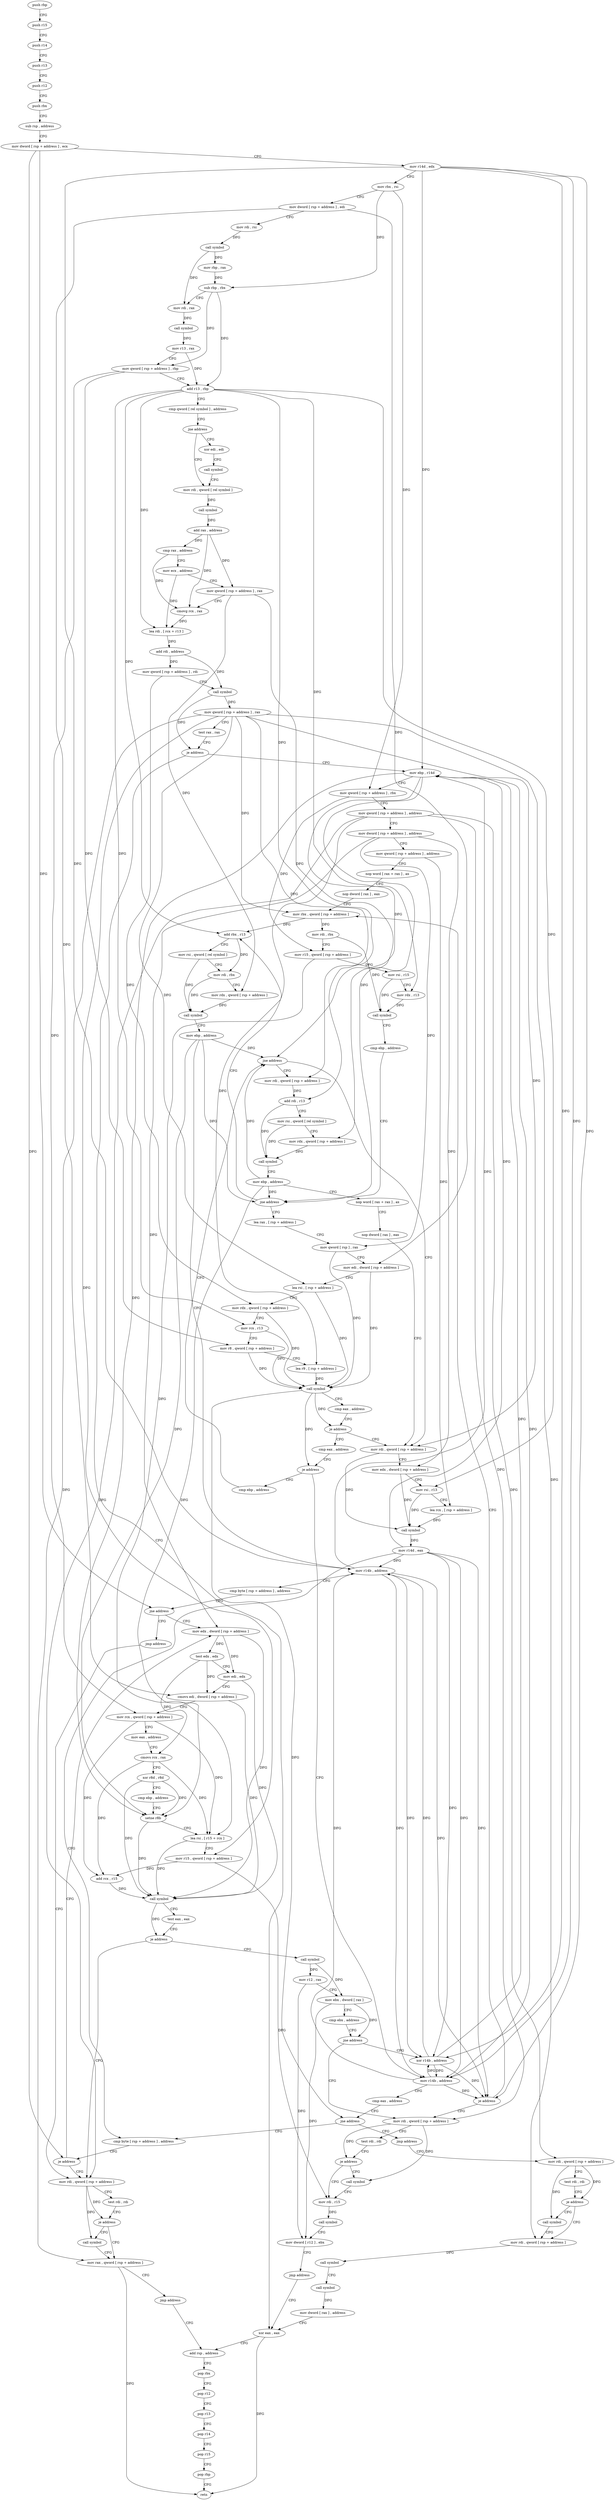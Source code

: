 digraph "func" {
"4231936" [label = "push rbp" ]
"4231937" [label = "push r15" ]
"4231939" [label = "push r14" ]
"4231941" [label = "push r13" ]
"4231943" [label = "push r12" ]
"4231945" [label = "push rbx" ]
"4231946" [label = "sub rsp , address" ]
"4231950" [label = "mov dword [ rsp + address ] , ecx" ]
"4231954" [label = "mov r14d , edx" ]
"4231957" [label = "mov rbx , rsi" ]
"4231960" [label = "mov dword [ rsp + address ] , edi" ]
"4231964" [label = "mov rdi , rsi" ]
"4231967" [label = "call symbol" ]
"4231972" [label = "mov rbp , rax" ]
"4231975" [label = "sub rbp , rbx" ]
"4231978" [label = "mov rdi , rax" ]
"4231981" [label = "call symbol" ]
"4231986" [label = "mov r13 , rax" ]
"4231989" [label = "mov qword [ rsp + address ] , rbp" ]
"4231994" [label = "add r13 , rbp" ]
"4231997" [label = "cmp qword [ rel symbol ] , address" ]
"4232005" [label = "jne address" ]
"4232014" [label = "mov rdi , qword [ rel symbol ]" ]
"4232007" [label = "xor edi , edi" ]
"4232021" [label = "call symbol" ]
"4232026" [label = "add rax , address" ]
"4232030" [label = "cmp rax , address" ]
"4232034" [label = "mov ecx , address" ]
"4232039" [label = "mov qword [ rsp + address ] , rax" ]
"4232044" [label = "cmovg rcx , rax" ]
"4232048" [label = "lea rdi , [ rcx + r13 ]" ]
"4232052" [label = "add rdi , address" ]
"4232056" [label = "mov qword [ rsp + address ] , rdi" ]
"4232061" [label = "call symbol" ]
"4232066" [label = "mov qword [ rsp + address ] , rax" ]
"4232071" [label = "test rax , rax" ]
"4232074" [label = "je address" ]
"4232522" [label = "xor eax , eax" ]
"4232080" [label = "mov ebp , r14d" ]
"4232009" [label = "call symbol" ]
"4232524" [label = "add rsp , address" ]
"4232083" [label = "mov qword [ rsp + address ] , rbx" ]
"4232088" [label = "mov qword [ rsp + address ] , address" ]
"4232097" [label = "mov dword [ rsp + address ] , address" ]
"4232105" [label = "mov qword [ rsp + address ] , address" ]
"4232114" [label = "nop word [ rax + rax ] , ax" ]
"4232124" [label = "nop dword [ rax ] , eax" ]
"4232128" [label = "mov rbx , qword [ rsp + address ]" ]
"4232208" [label = "lea rax , [ rsp + address ]" ]
"4232213" [label = "mov qword [ rsp ] , rax" ]
"4232217" [label = "mov edi , dword [ rsp + address ]" ]
"4232221" [label = "lea rsi , [ rsp + address ]" ]
"4232226" [label = "mov rdx , qword [ rsp + address ]" ]
"4232231" [label = "mov rcx , r13" ]
"4232234" [label = "mov r8 , qword [ rsp + address ]" ]
"4232239" [label = "lea r9 , [ rsp + address ]" ]
"4232244" [label = "call symbol" ]
"4232249" [label = "cmp eax , address" ]
"4232252" [label = "je address" ]
"4232320" [label = "mov rdi , qword [ rsp + address ]" ]
"4232254" [label = "cmp eax , address" ]
"4232157" [label = "add rbx , r13" ]
"4232160" [label = "mov rsi , qword [ rel symbol ]" ]
"4232167" [label = "mov rdi , rbx" ]
"4232170" [label = "mov rdx , qword [ rsp + address ]" ]
"4232175" [label = "call symbol" ]
"4232180" [label = "mov ebp , address" ]
"4232185" [label = "mov r14b , address" ]
"4232188" [label = "cmp byte [ rsp + address ] , address" ]
"4232193" [label = "jne address" ]
"4232352" [label = "mov edx , dword [ rsp + address ]" ]
"4232199" [label = "jmp address" ]
"4232325" [label = "mov edx , dword [ rsp + address ]" ]
"4232329" [label = "mov rsi , r13" ]
"4232332" [label = "lea rcx , [ rsp + address ]" ]
"4232337" [label = "call symbol" ]
"4232342" [label = "mov r14d , eax" ]
"4232345" [label = "cmp byte [ rsp + address ] , address" ]
"4232257" [label = "je address" ]
"4232272" [label = "cmp ebp , address" ]
"4232259" [label = "mov r14b , address" ]
"4232356" [label = "test edx , edx" ]
"4232358" [label = "mov edi , edx" ]
"4232360" [label = "cmovs edi , dword [ rsp + address ]" ]
"4232365" [label = "mov rcx , qword [ rsp + address ]" ]
"4232370" [label = "mov eax , address" ]
"4232375" [label = "cmovs rcx , rax" ]
"4232379" [label = "xor r8d , r8d" ]
"4232382" [label = "cmp ebp , address" ]
"4232385" [label = "setne r8b" ]
"4232389" [label = "lea rsi , [ r15 + rcx ]" ]
"4232393" [label = "mov r15 , qword [ rsp + address ]" ]
"4232398" [label = "add rcx , r15" ]
"4232401" [label = "call symbol" ]
"4232406" [label = "test eax , eax" ]
"4232408" [label = "je address" ]
"4232464" [label = "mov rdi , qword [ rsp + address ]" ]
"4232410" [label = "call symbol" ]
"4232469" [label = "test rdi , rdi" ]
"4232472" [label = "je address" ]
"4232479" [label = "mov rax , qword [ rsp + address ]" ]
"4232474" [label = "call symbol" ]
"4232275" [label = "jne address" ]
"4232277" [label = "mov rdi , qword [ rsp + address ]" ]
"4232262" [label = "cmp eax , address" ]
"4232265" [label = "jne address" ]
"4232267" [label = "jmp address" ]
"4232415" [label = "mov r12 , rax" ]
"4232418" [label = "mov ebx , dword [ rax ]" ]
"4232420" [label = "cmp ebx , address" ]
"4232423" [label = "jne address" ]
"4232435" [label = "mov rdi , qword [ rsp + address ]" ]
"4232425" [label = "xor r14b , address" ]
"4232484" [label = "jmp address" ]
"4232282" [label = "add rdi , r13" ]
"4232285" [label = "mov rsi , qword [ rel symbol ]" ]
"4232292" [label = "mov rdx , qword [ rsp + address ]" ]
"4232297" [label = "call symbol" ]
"4232302" [label = "mov ebp , address" ]
"4232307" [label = "nop word [ rax + rax ] , ax" ]
"4232317" [label = "nop dword [ rax ] , eax" ]
"4232350" [label = "je address" ]
"4232486" [label = "mov rdi , qword [ rsp + address ]" ]
"4232440" [label = "test rdi , rdi" ]
"4232443" [label = "je address" ]
"4232450" [label = "mov rdi , r15" ]
"4232445" [label = "call symbol" ]
"4232429" [label = "je address" ]
"4232528" [label = "pop rbx" ]
"4232529" [label = "pop r12" ]
"4232531" [label = "pop r13" ]
"4232533" [label = "pop r14" ]
"4232535" [label = "pop r15" ]
"4232537" [label = "pop rbp" ]
"4232538" [label = "retn" ]
"4232491" [label = "test rdi , rdi" ]
"4232494" [label = "je address" ]
"4232501" [label = "mov rdi , qword [ rsp + address ]" ]
"4232496" [label = "call symbol" ]
"4232453" [label = "call symbol" ]
"4232458" [label = "mov dword [ r12 ] , ebx" ]
"4232462" [label = "jmp address" ]
"4232133" [label = "mov rdi , rbx" ]
"4232136" [label = "mov r15 , qword [ rsp + address ]" ]
"4232141" [label = "mov rsi , r15" ]
"4232144" [label = "mov rdx , r13" ]
"4232147" [label = "call symbol" ]
"4232152" [label = "cmp ebp , address" ]
"4232155" [label = "jne address" ]
"4232506" [label = "call symbol" ]
"4232511" [label = "call symbol" ]
"4232516" [label = "mov dword [ rax ] , address" ]
"4231936" -> "4231937" [ label = "CFG" ]
"4231937" -> "4231939" [ label = "CFG" ]
"4231939" -> "4231941" [ label = "CFG" ]
"4231941" -> "4231943" [ label = "CFG" ]
"4231943" -> "4231945" [ label = "CFG" ]
"4231945" -> "4231946" [ label = "CFG" ]
"4231946" -> "4231950" [ label = "CFG" ]
"4231950" -> "4231954" [ label = "CFG" ]
"4231950" -> "4232193" [ label = "DFG" ]
"4231950" -> "4232350" [ label = "DFG" ]
"4231954" -> "4231957" [ label = "CFG" ]
"4231954" -> "4232080" [ label = "DFG" ]
"4231954" -> "4232185" [ label = "DFG" ]
"4231954" -> "4232259" [ label = "DFG" ]
"4231954" -> "4232425" [ label = "DFG" ]
"4231954" -> "4232429" [ label = "DFG" ]
"4231957" -> "4231960" [ label = "CFG" ]
"4231957" -> "4231975" [ label = "DFG" ]
"4231957" -> "4232083" [ label = "DFG" ]
"4231960" -> "4231964" [ label = "CFG" ]
"4231960" -> "4232217" [ label = "DFG" ]
"4231960" -> "4232360" [ label = "DFG" ]
"4231964" -> "4231967" [ label = "DFG" ]
"4231967" -> "4231972" [ label = "DFG" ]
"4231967" -> "4231978" [ label = "DFG" ]
"4231972" -> "4231975" [ label = "DFG" ]
"4231975" -> "4231978" [ label = "CFG" ]
"4231975" -> "4231989" [ label = "DFG" ]
"4231975" -> "4231994" [ label = "DFG" ]
"4231978" -> "4231981" [ label = "DFG" ]
"4231981" -> "4231986" [ label = "DFG" ]
"4231986" -> "4231989" [ label = "CFG" ]
"4231986" -> "4231994" [ label = "DFG" ]
"4231989" -> "4231994" [ label = "CFG" ]
"4231989" -> "4232234" [ label = "DFG" ]
"4231989" -> "4232365" [ label = "DFG" ]
"4231994" -> "4231997" [ label = "CFG" ]
"4231994" -> "4232048" [ label = "DFG" ]
"4231994" -> "4232144" [ label = "DFG" ]
"4231994" -> "4232231" [ label = "DFG" ]
"4231994" -> "4232157" [ label = "DFG" ]
"4231994" -> "4232329" [ label = "DFG" ]
"4231994" -> "4232282" [ label = "DFG" ]
"4231997" -> "4232005" [ label = "CFG" ]
"4232005" -> "4232014" [ label = "CFG" ]
"4232005" -> "4232007" [ label = "CFG" ]
"4232014" -> "4232021" [ label = "DFG" ]
"4232007" -> "4232009" [ label = "CFG" ]
"4232021" -> "4232026" [ label = "DFG" ]
"4232026" -> "4232030" [ label = "DFG" ]
"4232026" -> "4232039" [ label = "DFG" ]
"4232026" -> "4232044" [ label = "DFG" ]
"4232030" -> "4232034" [ label = "CFG" ]
"4232030" -> "4232044" [ label = "DFG" ]
"4232034" -> "4232039" [ label = "CFG" ]
"4232034" -> "4232048" [ label = "DFG" ]
"4232039" -> "4232044" [ label = "CFG" ]
"4232039" -> "4232170" [ label = "DFG" ]
"4232039" -> "4232292" [ label = "DFG" ]
"4232044" -> "4232048" [ label = "DFG" ]
"4232048" -> "4232052" [ label = "DFG" ]
"4232052" -> "4232056" [ label = "DFG" ]
"4232052" -> "4232061" [ label = "DFG" ]
"4232056" -> "4232061" [ label = "CFG" ]
"4232056" -> "4232226" [ label = "DFG" ]
"4232061" -> "4232066" [ label = "DFG" ]
"4232061" -> "4232074" [ label = "DFG" ]
"4232066" -> "4232071" [ label = "CFG" ]
"4232066" -> "4232128" [ label = "DFG" ]
"4232066" -> "4232320" [ label = "DFG" ]
"4232066" -> "4232277" [ label = "DFG" ]
"4232066" -> "4232393" [ label = "DFG" ]
"4232066" -> "4232479" [ label = "DFG" ]
"4232066" -> "4232501" [ label = "DFG" ]
"4232066" -> "4232221" [ label = "DFG" ]
"4232071" -> "4232074" [ label = "CFG" ]
"4232074" -> "4232522" [ label = "CFG" ]
"4232074" -> "4232080" [ label = "CFG" ]
"4232522" -> "4232524" [ label = "CFG" ]
"4232522" -> "4232538" [ label = "DFG" ]
"4232080" -> "4232083" [ label = "CFG" ]
"4232080" -> "4232155" [ label = "DFG" ]
"4232080" -> "4232275" [ label = "DFG" ]
"4232080" -> "4232385" [ label = "DFG" ]
"4232009" -> "4232014" [ label = "CFG" ]
"4232524" -> "4232528" [ label = "CFG" ]
"4232083" -> "4232088" [ label = "CFG" ]
"4232083" -> "4232136" [ label = "DFG" ]
"4232088" -> "4232097" [ label = "CFG" ]
"4232088" -> "4232464" [ label = "DFG" ]
"4232088" -> "4232486" [ label = "DFG" ]
"4232088" -> "4232435" [ label = "DFG" ]
"4232088" -> "4232239" [ label = "DFG" ]
"4232097" -> "4232105" [ label = "CFG" ]
"4232097" -> "4232325" [ label = "DFG" ]
"4232097" -> "4232352" [ label = "DFG" ]
"4232097" -> "4232213" [ label = "DFG" ]
"4232105" -> "4232114" [ label = "CFG" ]
"4232105" -> "4232332" [ label = "DFG" ]
"4232114" -> "4232124" [ label = "CFG" ]
"4232124" -> "4232128" [ label = "CFG" ]
"4232128" -> "4232133" [ label = "DFG" ]
"4232128" -> "4232157" [ label = "DFG" ]
"4232208" -> "4232213" [ label = "CFG" ]
"4232213" -> "4232217" [ label = "CFG" ]
"4232213" -> "4232244" [ label = "DFG" ]
"4232217" -> "4232221" [ label = "CFG" ]
"4232217" -> "4232244" [ label = "DFG" ]
"4232221" -> "4232226" [ label = "CFG" ]
"4232221" -> "4232244" [ label = "DFG" ]
"4232226" -> "4232231" [ label = "CFG" ]
"4232226" -> "4232244" [ label = "DFG" ]
"4232231" -> "4232234" [ label = "CFG" ]
"4232231" -> "4232244" [ label = "DFG" ]
"4232234" -> "4232239" [ label = "CFG" ]
"4232234" -> "4232244" [ label = "DFG" ]
"4232239" -> "4232244" [ label = "DFG" ]
"4232244" -> "4232249" [ label = "CFG" ]
"4232244" -> "4232252" [ label = "DFG" ]
"4232244" -> "4232257" [ label = "DFG" ]
"4232244" -> "4232265" [ label = "DFG" ]
"4232249" -> "4232252" [ label = "CFG" ]
"4232252" -> "4232320" [ label = "CFG" ]
"4232252" -> "4232254" [ label = "CFG" ]
"4232320" -> "4232325" [ label = "CFG" ]
"4232320" -> "4232337" [ label = "DFG" ]
"4232254" -> "4232257" [ label = "CFG" ]
"4232157" -> "4232160" [ label = "CFG" ]
"4232157" -> "4232167" [ label = "DFG" ]
"4232160" -> "4232167" [ label = "CFG" ]
"4232160" -> "4232175" [ label = "DFG" ]
"4232167" -> "4232170" [ label = "CFG" ]
"4232167" -> "4232175" [ label = "DFG" ]
"4232170" -> "4232175" [ label = "DFG" ]
"4232175" -> "4232180" [ label = "CFG" ]
"4232180" -> "4232185" [ label = "CFG" ]
"4232180" -> "4232155" [ label = "DFG" ]
"4232180" -> "4232275" [ label = "DFG" ]
"4232180" -> "4232385" [ label = "DFG" ]
"4232185" -> "4232188" [ label = "CFG" ]
"4232185" -> "4232080" [ label = "DFG" ]
"4232185" -> "4232259" [ label = "DFG" ]
"4232185" -> "4232425" [ label = "DFG" ]
"4232185" -> "4232429" [ label = "DFG" ]
"4232188" -> "4232193" [ label = "CFG" ]
"4232193" -> "4232352" [ label = "CFG" ]
"4232193" -> "4232199" [ label = "CFG" ]
"4232352" -> "4232356" [ label = "DFG" ]
"4232352" -> "4232358" [ label = "DFG" ]
"4232352" -> "4232401" [ label = "DFG" ]
"4232199" -> "4232464" [ label = "CFG" ]
"4232325" -> "4232329" [ label = "CFG" ]
"4232325" -> "4232337" [ label = "DFG" ]
"4232329" -> "4232332" [ label = "CFG" ]
"4232329" -> "4232337" [ label = "DFG" ]
"4232332" -> "4232337" [ label = "DFG" ]
"4232337" -> "4232342" [ label = "DFG" ]
"4232342" -> "4232345" [ label = "CFG" ]
"4232342" -> "4232080" [ label = "DFG" ]
"4232342" -> "4232185" [ label = "DFG" ]
"4232342" -> "4232259" [ label = "DFG" ]
"4232342" -> "4232425" [ label = "DFG" ]
"4232342" -> "4232429" [ label = "DFG" ]
"4232345" -> "4232350" [ label = "CFG" ]
"4232257" -> "4232272" [ label = "CFG" ]
"4232257" -> "4232259" [ label = "CFG" ]
"4232272" -> "4232275" [ label = "CFG" ]
"4232259" -> "4232262" [ label = "CFG" ]
"4232259" -> "4232080" [ label = "DFG" ]
"4232259" -> "4232185" [ label = "DFG" ]
"4232259" -> "4232425" [ label = "DFG" ]
"4232259" -> "4232429" [ label = "DFG" ]
"4232356" -> "4232358" [ label = "CFG" ]
"4232356" -> "4232360" [ label = "DFG" ]
"4232356" -> "4232375" [ label = "DFG" ]
"4232358" -> "4232360" [ label = "CFG" ]
"4232358" -> "4232401" [ label = "DFG" ]
"4232360" -> "4232365" [ label = "CFG" ]
"4232360" -> "4232401" [ label = "DFG" ]
"4232365" -> "4232370" [ label = "CFG" ]
"4232365" -> "4232389" [ label = "DFG" ]
"4232365" -> "4232398" [ label = "DFG" ]
"4232370" -> "4232375" [ label = "CFG" ]
"4232375" -> "4232379" [ label = "CFG" ]
"4232375" -> "4232389" [ label = "DFG" ]
"4232375" -> "4232398" [ label = "DFG" ]
"4232379" -> "4232382" [ label = "CFG" ]
"4232379" -> "4232385" [ label = "DFG" ]
"4232379" -> "4232401" [ label = "DFG" ]
"4232382" -> "4232385" [ label = "CFG" ]
"4232385" -> "4232389" [ label = "CFG" ]
"4232385" -> "4232401" [ label = "DFG" ]
"4232389" -> "4232393" [ label = "CFG" ]
"4232389" -> "4232401" [ label = "DFG" ]
"4232393" -> "4232398" [ label = "DFG" ]
"4232393" -> "4232450" [ label = "DFG" ]
"4232398" -> "4232401" [ label = "DFG" ]
"4232401" -> "4232406" [ label = "CFG" ]
"4232401" -> "4232408" [ label = "DFG" ]
"4232406" -> "4232408" [ label = "CFG" ]
"4232408" -> "4232464" [ label = "CFG" ]
"4232408" -> "4232410" [ label = "CFG" ]
"4232464" -> "4232469" [ label = "CFG" ]
"4232464" -> "4232472" [ label = "DFG" ]
"4232464" -> "4232474" [ label = "DFG" ]
"4232410" -> "4232415" [ label = "DFG" ]
"4232410" -> "4232418" [ label = "DFG" ]
"4232469" -> "4232472" [ label = "CFG" ]
"4232472" -> "4232479" [ label = "CFG" ]
"4232472" -> "4232474" [ label = "CFG" ]
"4232479" -> "4232484" [ label = "CFG" ]
"4232479" -> "4232538" [ label = "DFG" ]
"4232474" -> "4232479" [ label = "CFG" ]
"4232275" -> "4232320" [ label = "CFG" ]
"4232275" -> "4232277" [ label = "CFG" ]
"4232277" -> "4232282" [ label = "DFG" ]
"4232262" -> "4232265" [ label = "CFG" ]
"4232265" -> "4232345" [ label = "CFG" ]
"4232265" -> "4232267" [ label = "CFG" ]
"4232267" -> "4232486" [ label = "CFG" ]
"4232415" -> "4232418" [ label = "CFG" ]
"4232415" -> "4232458" [ label = "DFG" ]
"4232418" -> "4232420" [ label = "CFG" ]
"4232418" -> "4232423" [ label = "DFG" ]
"4232418" -> "4232458" [ label = "DFG" ]
"4232420" -> "4232423" [ label = "CFG" ]
"4232423" -> "4232435" [ label = "CFG" ]
"4232423" -> "4232425" [ label = "CFG" ]
"4232435" -> "4232440" [ label = "CFG" ]
"4232435" -> "4232443" [ label = "DFG" ]
"4232435" -> "4232445" [ label = "DFG" ]
"4232425" -> "4232429" [ label = "DFG" ]
"4232425" -> "4232080" [ label = "DFG" ]
"4232425" -> "4232185" [ label = "DFG" ]
"4232425" -> "4232259" [ label = "DFG" ]
"4232484" -> "4232524" [ label = "CFG" ]
"4232282" -> "4232285" [ label = "CFG" ]
"4232282" -> "4232297" [ label = "DFG" ]
"4232285" -> "4232292" [ label = "CFG" ]
"4232285" -> "4232297" [ label = "DFG" ]
"4232292" -> "4232297" [ label = "DFG" ]
"4232297" -> "4232302" [ label = "CFG" ]
"4232302" -> "4232307" [ label = "CFG" ]
"4232302" -> "4232155" [ label = "DFG" ]
"4232302" -> "4232275" [ label = "DFG" ]
"4232302" -> "4232385" [ label = "DFG" ]
"4232307" -> "4232317" [ label = "CFG" ]
"4232317" -> "4232320" [ label = "CFG" ]
"4232350" -> "4232464" [ label = "CFG" ]
"4232350" -> "4232352" [ label = "CFG" ]
"4232486" -> "4232491" [ label = "CFG" ]
"4232486" -> "4232494" [ label = "DFG" ]
"4232486" -> "4232496" [ label = "DFG" ]
"4232440" -> "4232443" [ label = "CFG" ]
"4232443" -> "4232450" [ label = "CFG" ]
"4232443" -> "4232445" [ label = "CFG" ]
"4232450" -> "4232453" [ label = "DFG" ]
"4232445" -> "4232450" [ label = "CFG" ]
"4232429" -> "4232128" [ label = "CFG" ]
"4232429" -> "4232435" [ label = "CFG" ]
"4232528" -> "4232529" [ label = "CFG" ]
"4232529" -> "4232531" [ label = "CFG" ]
"4232531" -> "4232533" [ label = "CFG" ]
"4232533" -> "4232535" [ label = "CFG" ]
"4232535" -> "4232537" [ label = "CFG" ]
"4232537" -> "4232538" [ label = "CFG" ]
"4232491" -> "4232494" [ label = "CFG" ]
"4232494" -> "4232501" [ label = "CFG" ]
"4232494" -> "4232496" [ label = "CFG" ]
"4232501" -> "4232506" [ label = "DFG" ]
"4232496" -> "4232501" [ label = "CFG" ]
"4232453" -> "4232458" [ label = "CFG" ]
"4232458" -> "4232462" [ label = "CFG" ]
"4232462" -> "4232522" [ label = "CFG" ]
"4232133" -> "4232136" [ label = "CFG" ]
"4232133" -> "4232147" [ label = "DFG" ]
"4232136" -> "4232141" [ label = "DFG" ]
"4232136" -> "4232389" [ label = "DFG" ]
"4232141" -> "4232144" [ label = "CFG" ]
"4232141" -> "4232147" [ label = "DFG" ]
"4232144" -> "4232147" [ label = "DFG" ]
"4232147" -> "4232152" [ label = "CFG" ]
"4232152" -> "4232155" [ label = "CFG" ]
"4232155" -> "4232208" [ label = "CFG" ]
"4232155" -> "4232157" [ label = "CFG" ]
"4232506" -> "4232511" [ label = "CFG" ]
"4232511" -> "4232516" [ label = "DFG" ]
"4232516" -> "4232522" [ label = "CFG" ]
}
